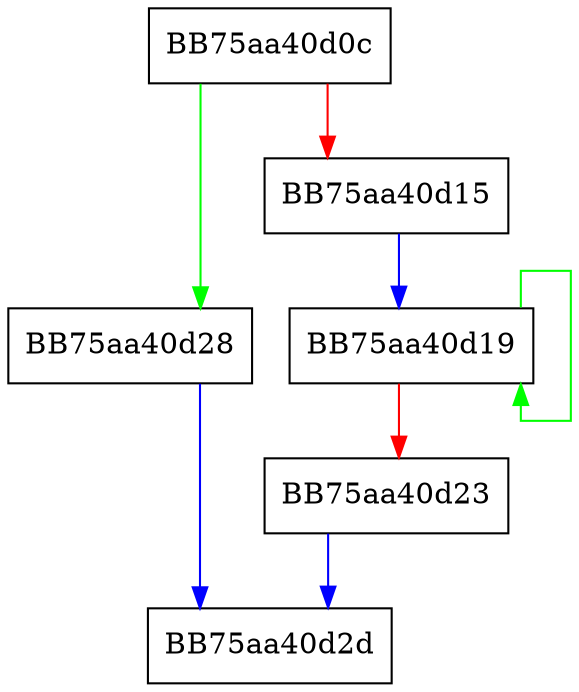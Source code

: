 digraph WPP_SF_sii {
  node [shape="box"];
  graph [splines=ortho];
  BB75aa40d0c -> BB75aa40d28 [color="green"];
  BB75aa40d0c -> BB75aa40d15 [color="red"];
  BB75aa40d15 -> BB75aa40d19 [color="blue"];
  BB75aa40d19 -> BB75aa40d19 [color="green"];
  BB75aa40d19 -> BB75aa40d23 [color="red"];
  BB75aa40d23 -> BB75aa40d2d [color="blue"];
  BB75aa40d28 -> BB75aa40d2d [color="blue"];
}